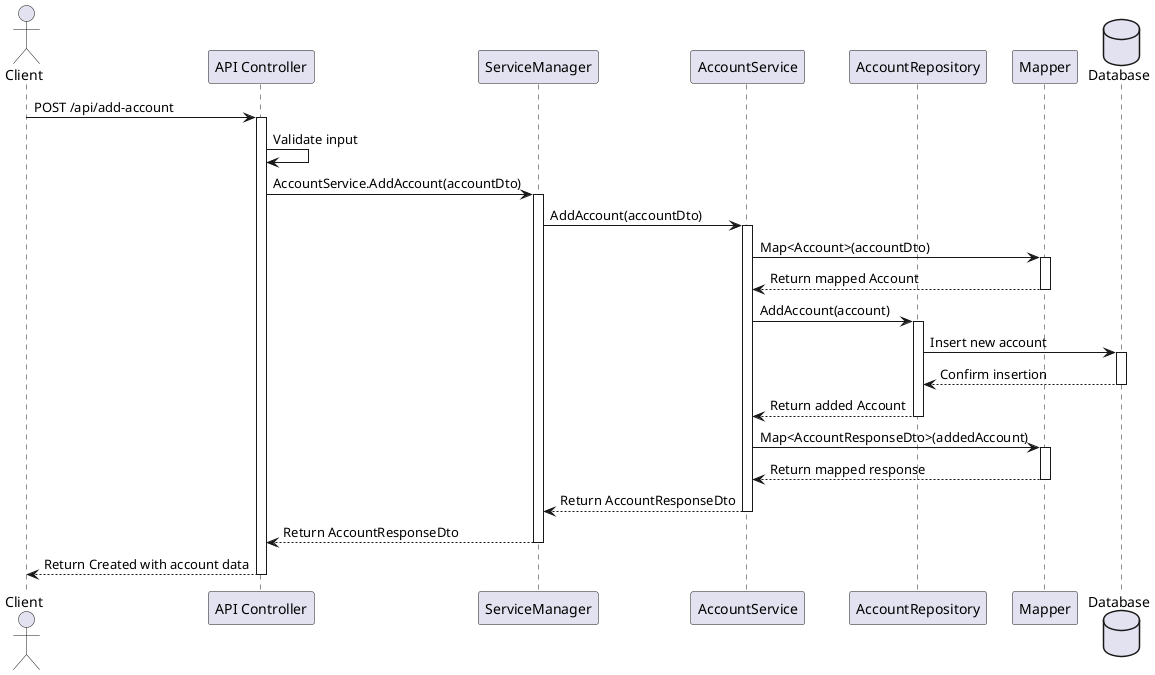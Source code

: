 @startuml
actor Client
participant "API Controller" as Controller
participant "ServiceManager" as ServiceManager
participant "AccountService" as AccountService
participant "AccountRepository" as AccountRepository
participant "Mapper" as Mapper
database "Database" as DB

Client -> Controller : POST /api/add-account
activate Controller

Controller -> Controller : Validate input

Controller -> ServiceManager : AccountService.AddAccount(accountDto)
activate ServiceManager

ServiceManager -> AccountService : AddAccount(accountDto)
activate AccountService

AccountService -> Mapper : Map<Account>(accountDto)
activate Mapper
Mapper --> AccountService : Return mapped Account
deactivate Mapper

AccountService -> AccountRepository : AddAccount(account)
activate AccountRepository

AccountRepository -> DB : Insert new account
activate DB
DB --> AccountRepository : Confirm insertion
deactivate DB

AccountRepository --> AccountService : Return added Account
deactivate AccountRepository

AccountService -> Mapper : Map<AccountResponseDto>(addedAccount)
activate Mapper
Mapper --> AccountService : Return mapped response
deactivate Mapper

AccountService --> ServiceManager : Return AccountResponseDto
deactivate AccountService

ServiceManager --> Controller : Return AccountResponseDto
deactivate ServiceManager

Controller --> Client : Return Created with account data
deactivate Controller
@enduml